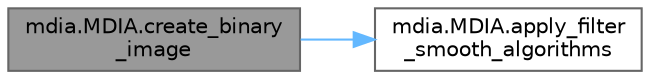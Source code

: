 digraph "mdia.MDIA.create_binary_image"
{
 // LATEX_PDF_SIZE
  bgcolor="transparent";
  edge [fontname=Helvetica,fontsize=10,labelfontname=Helvetica,labelfontsize=10];
  node [fontname=Helvetica,fontsize=10,shape=box,height=0.2,width=0.4];
  rankdir="LR";
  Node1 [id="Node000001",label="mdia.MDIA.create_binary\l_image",height=0.2,width=0.4,color="gray40", fillcolor="grey60", style="filled", fontcolor="black",tooltip=" "];
  Node1 -> Node2 [id="edge1_Node000001_Node000002",color="steelblue1",style="solid",tooltip=" "];
  Node2 [id="Node000002",label="mdia.MDIA.apply_filter\l_smooth_algorithms",height=0.2,width=0.4,color="grey40", fillcolor="white", style="filled",URL="$classmdia_1_1_m_d_i_a.html#a12f06ed524fe4bd8f6327fb2b66299b2",tooltip=" "];
}
